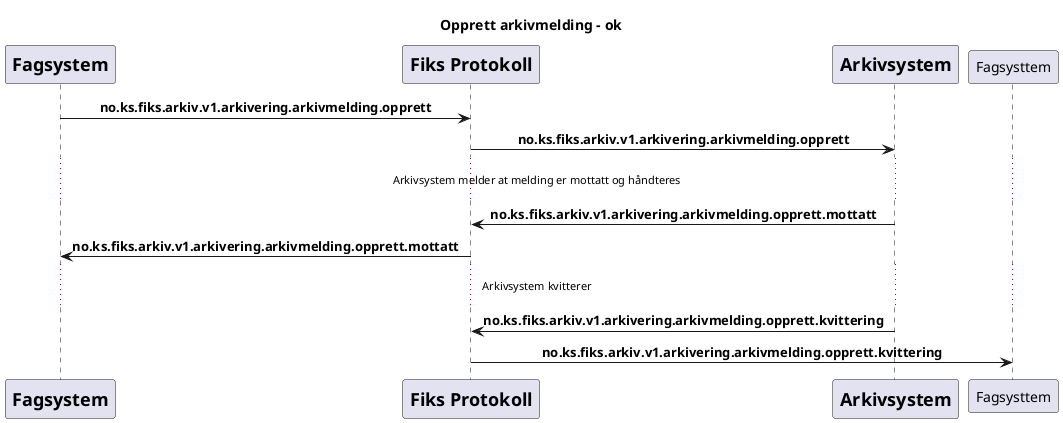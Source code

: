 @startuml
skinparam sequenceMessageAlign center

title "Opprett arkivmelding - ok"

participant Fagsystem [
    = Fagsystem
]
participant FiksProtokoll [
    = Fiks Protokoll
]
participant Arkivsystem [
    = Arkivsystem
]

Fagsystem -> FiksProtokoll : **no.ks.fiks.arkiv.v1.arkivering.arkivmelding.opprett**
FiksProtokoll -> Arkivsystem : **no.ks.fiks.arkiv.v1.arkivering.arkivmelding.opprett**
...Arkivsystem melder at melding er mottatt og håndteres...
Arkivsystem -> FiksProtokoll : **no.ks.fiks.arkiv.v1.arkivering.arkivmelding.opprett.mottatt**
FiksProtokoll -> Fagsystem : **no.ks.fiks.arkiv.v1.arkivering.arkivmelding.opprett.mottatt**
...Arkivsystem kvitterer...
Arkivsystem -> FiksProtokoll : **no.ks.fiks.arkiv.v1.arkivering.arkivmelding.opprett.kvittering**
FiksProtokoll -> Fagsysttem : **no.ks.fiks.arkiv.v1.arkivering.arkivmelding.opprett.kvittering**

@enduml